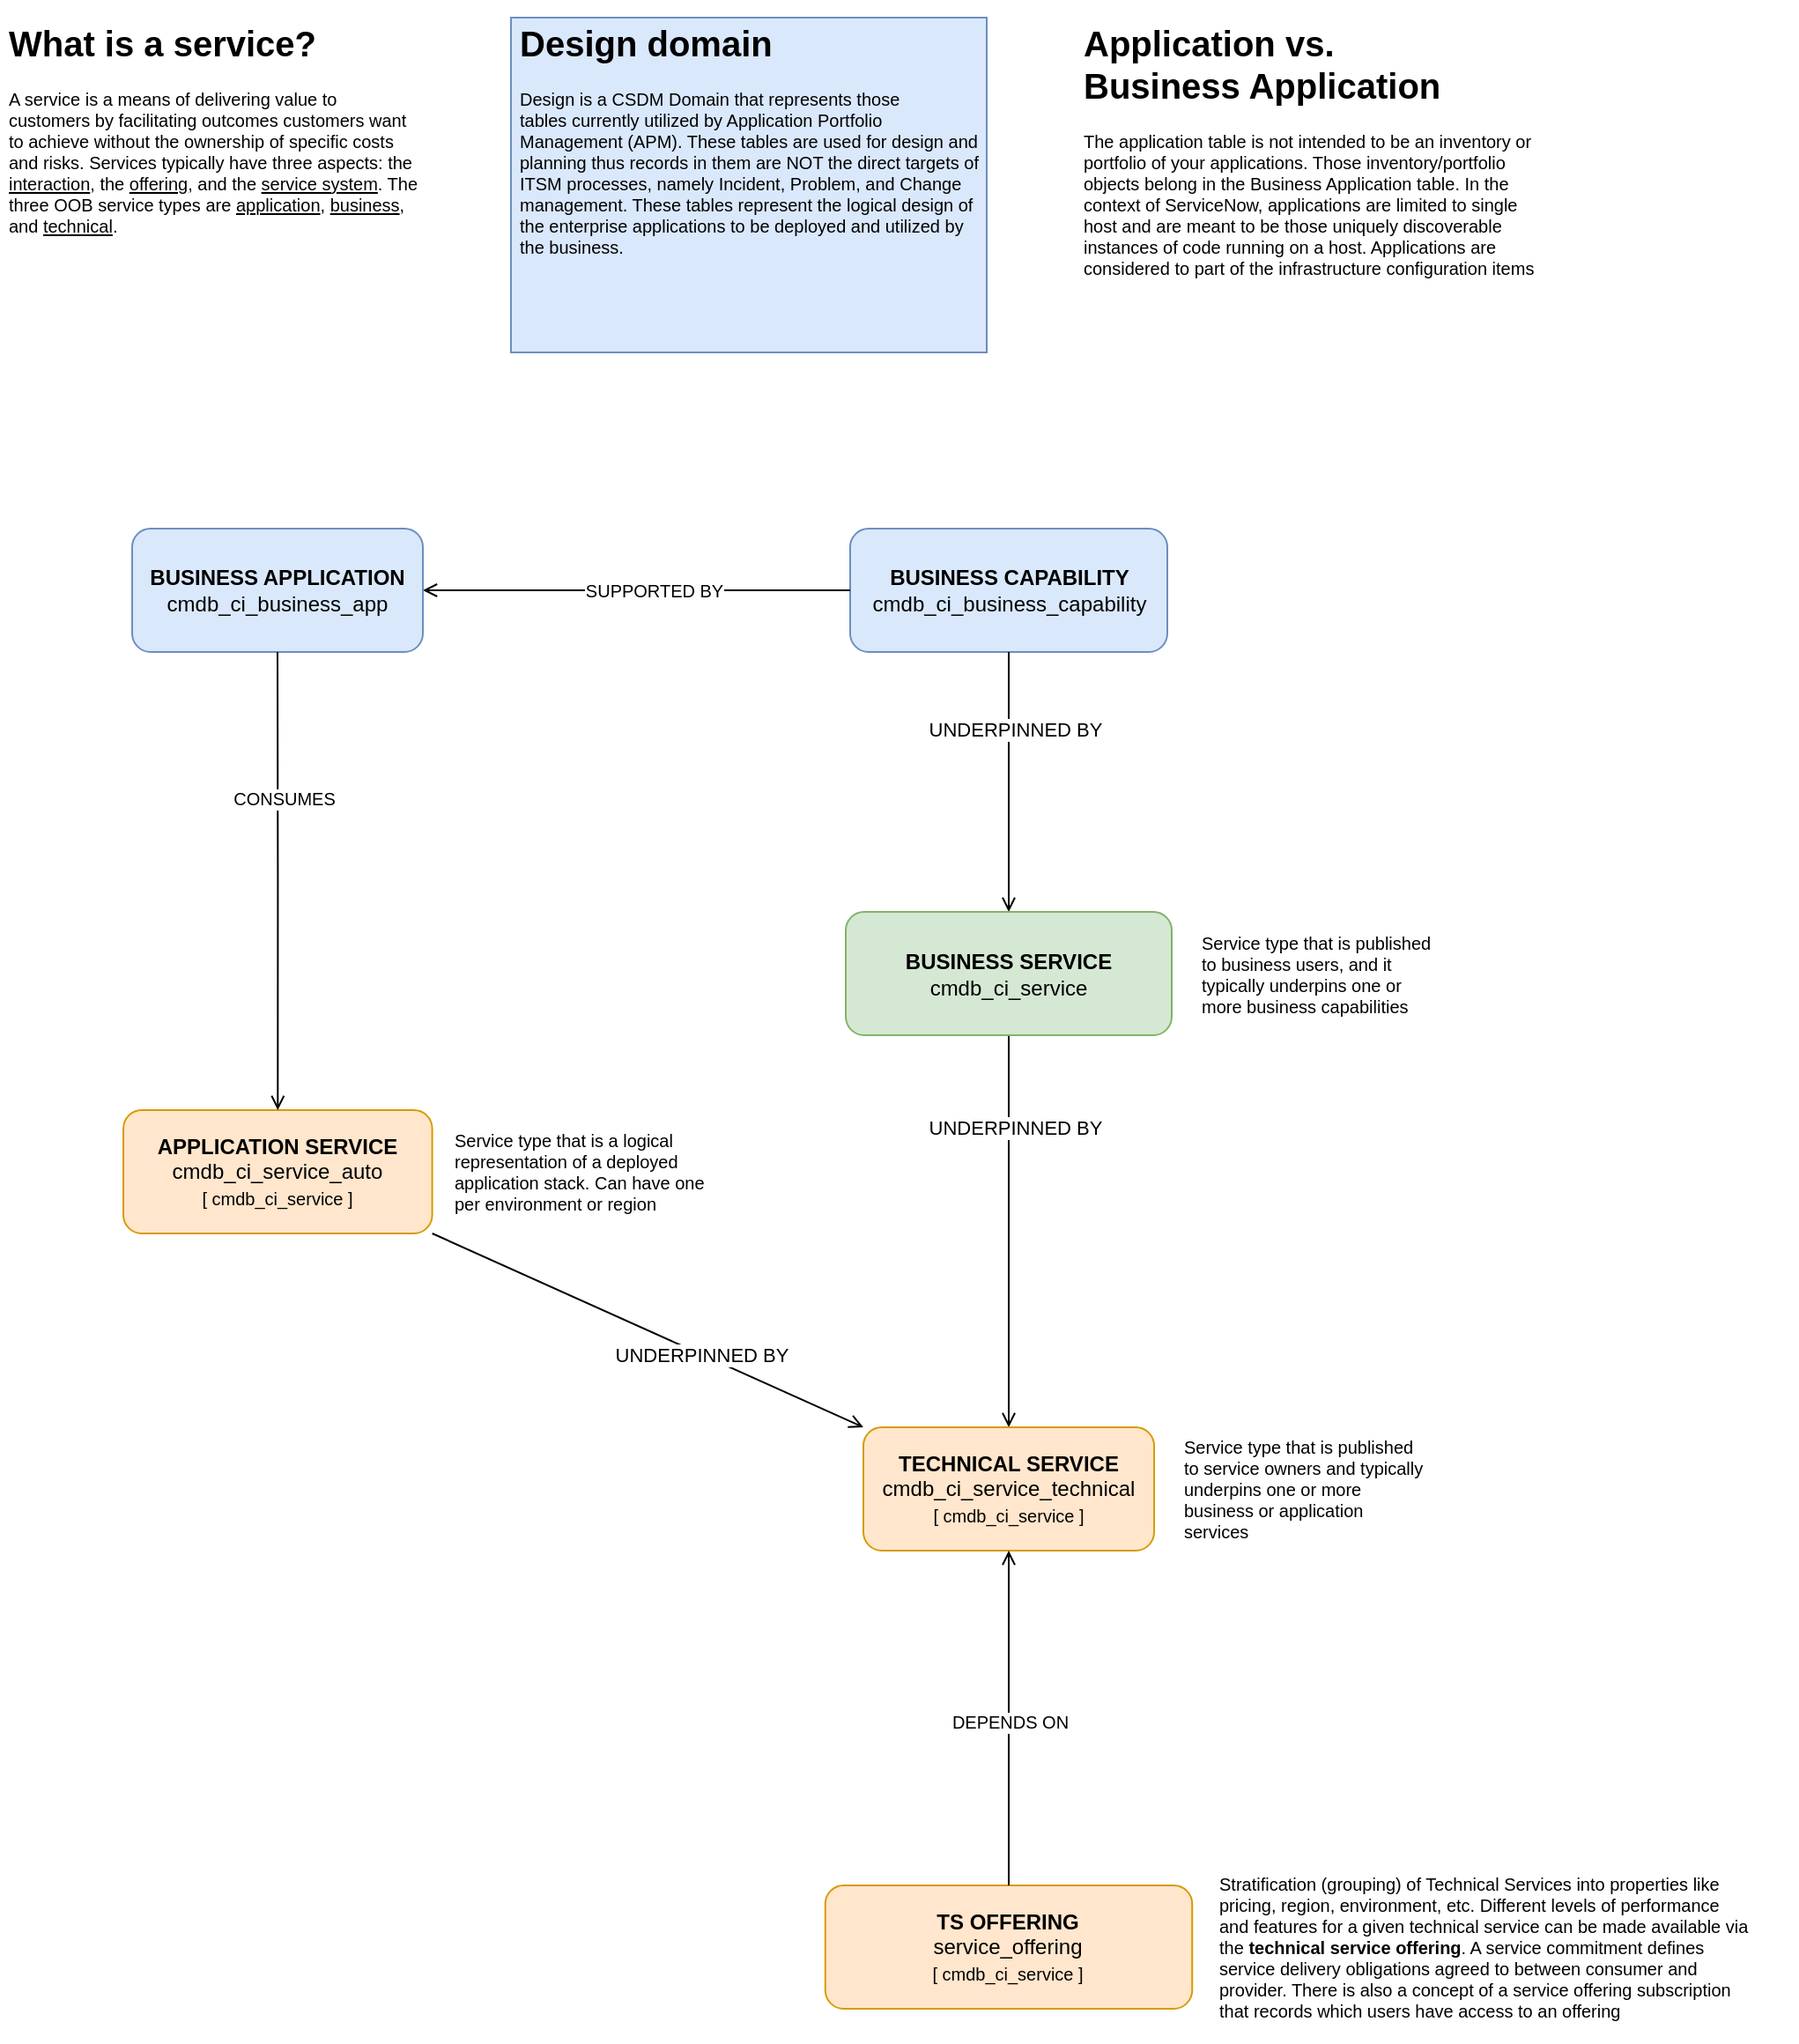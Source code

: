 <mxfile version="14.6.1" type="github">
  <diagram id="hkUKVAphAMezJ2__QRPF" name="Page-1">
    <mxGraphModel dx="1235" dy="953" grid="1" gridSize="10" guides="1" tooltips="1" connect="1" arrows="1" fold="1" page="1" pageScale="1" pageWidth="850" pageHeight="1100" math="0" shadow="0">
      <root>
        <mxCell id="0" />
        <mxCell id="1" parent="0" />
        <mxCell id="PPyIZ7dVhFgzQ_1O-O67-7" style="edgeStyle=orthogonalEdgeStyle;rounded=0;orthogonalLoop=1;jettySize=auto;html=1;exitX=0.5;exitY=1;exitDx=0;exitDy=0;entryX=0.5;entryY=0;entryDx=0;entryDy=0;endArrow=open;endFill=0;startArrow=none;startFill=0;" edge="1" parent="1" source="PPyIZ7dVhFgzQ_1O-O67-1" target="PPyIZ7dVhFgzQ_1O-O67-6">
          <mxGeometry relative="1" as="geometry" />
        </mxCell>
        <mxCell id="PPyIZ7dVhFgzQ_1O-O67-8" value="&lt;div&gt;UNDERPINNED BY&lt;/div&gt;" style="edgeLabel;html=1;align=center;verticalAlign=middle;resizable=0;points=[];" vertex="1" connectable="0" parent="PPyIZ7dVhFgzQ_1O-O67-7">
          <mxGeometry x="-0.533" y="3" relative="1" as="geometry">
            <mxPoint as="offset" />
          </mxGeometry>
        </mxCell>
        <mxCell id="PPyIZ7dVhFgzQ_1O-O67-2" value="&lt;b&gt;BUSINESS CAPABILITY&lt;/b&gt;&lt;br&gt;cmdb_ci_business_capability" style="rounded=1;whiteSpace=wrap;html=1;fillColor=#dae8fc;strokeColor=#6c8ebf;" vertex="1" parent="1">
          <mxGeometry x="502.5" y="300" width="180" height="70" as="geometry" />
        </mxCell>
        <mxCell id="PPyIZ7dVhFgzQ_1O-O67-3" value="" style="endArrow=none;html=1;entryX=0.5;entryY=1;entryDx=0;entryDy=0;exitX=0.5;exitY=0;exitDx=0;exitDy=0;startArrow=open;startFill=0;" edge="1" parent="1" source="PPyIZ7dVhFgzQ_1O-O67-1" target="PPyIZ7dVhFgzQ_1O-O67-2">
          <mxGeometry width="50" height="50" relative="1" as="geometry">
            <mxPoint x="620" y="710" as="sourcePoint" />
            <mxPoint x="670" y="660" as="targetPoint" />
          </mxGeometry>
        </mxCell>
        <mxCell id="PPyIZ7dVhFgzQ_1O-O67-4" value="&lt;div&gt;UNDERPINNED BY &lt;br&gt;&lt;/div&gt;" style="edgeLabel;html=1;align=center;verticalAlign=middle;resizable=0;points=[];" vertex="1" connectable="0" parent="PPyIZ7dVhFgzQ_1O-O67-3">
          <mxGeometry x="0.4" y="-2" relative="1" as="geometry">
            <mxPoint x="1" as="offset" />
          </mxGeometry>
        </mxCell>
        <mxCell id="PPyIZ7dVhFgzQ_1O-O67-10" value="" style="endArrow=none;html=1;entryX=1;entryY=1;entryDx=0;entryDy=0;exitX=0;exitY=0;exitDx=0;exitDy=0;endFill=0;startArrow=open;startFill=0;" edge="1" parent="1" source="PPyIZ7dVhFgzQ_1O-O67-6" target="PPyIZ7dVhFgzQ_1O-O67-5">
          <mxGeometry width="50" height="50" relative="1" as="geometry">
            <mxPoint x="440" y="710" as="sourcePoint" />
            <mxPoint x="490" y="660" as="targetPoint" />
          </mxGeometry>
        </mxCell>
        <mxCell id="PPyIZ7dVhFgzQ_1O-O67-11" value="UNDERPINNED BY" style="edgeLabel;html=1;align=center;verticalAlign=middle;resizable=0;points=[];" vertex="1" connectable="0" parent="PPyIZ7dVhFgzQ_1O-O67-10">
          <mxGeometry x="-0.243" relative="1" as="geometry">
            <mxPoint as="offset" />
          </mxGeometry>
        </mxCell>
        <mxCell id="PPyIZ7dVhFgzQ_1O-O67-15" value="&lt;h1&gt;What is a service?&lt;br&gt;&lt;/h1&gt;&lt;p&gt;A service is a means of delivering value to customers by facilitating outcomes customers want to achieve without the ownership of specific costs and risks. Services typically have three aspects: the &lt;u&gt;interaction&lt;/u&gt;, the &lt;u&gt;offering&lt;/u&gt;, and the &lt;u&gt;service system&lt;/u&gt;. The three OOB service types are &lt;u&gt;application&lt;/u&gt;, &lt;u&gt;business&lt;/u&gt;, and &lt;u&gt;technical&lt;/u&gt;.&lt;/p&gt;" style="text;html=1;strokeColor=none;fillColor=none;spacing=5;spacingTop=-20;whiteSpace=wrap;overflow=hidden;rounded=0;fontSize=10;align=left;" vertex="1" parent="1">
          <mxGeometry x="20" y="10" width="240" height="130" as="geometry" />
        </mxCell>
        <mxCell id="PPyIZ7dVhFgzQ_1O-O67-21" style="edgeStyle=orthogonalEdgeStyle;rounded=0;orthogonalLoop=1;jettySize=auto;html=1;exitX=1;exitY=0.5;exitDx=0;exitDy=0;entryX=0;entryY=0.5;entryDx=0;entryDy=0;fontSize=10;endArrow=none;endFill=0;startArrow=open;startFill=0;" edge="1" parent="1" source="PPyIZ7dVhFgzQ_1O-O67-17" target="PPyIZ7dVhFgzQ_1O-O67-2">
          <mxGeometry relative="1" as="geometry" />
        </mxCell>
        <mxCell id="PPyIZ7dVhFgzQ_1O-O67-22" value="SUPPORTED BY" style="edgeLabel;html=1;align=center;verticalAlign=middle;resizable=0;points=[];fontSize=10;" vertex="1" connectable="0" parent="PPyIZ7dVhFgzQ_1O-O67-21">
          <mxGeometry x="0.356" y="-2" relative="1" as="geometry">
            <mxPoint x="-34" y="-2" as="offset" />
          </mxGeometry>
        </mxCell>
        <mxCell id="PPyIZ7dVhFgzQ_1O-O67-17" value="&lt;b&gt;BUSINESS APPLICATION&lt;/b&gt;&lt;br&gt;cmdb_ci_business_app" style="rounded=1;whiteSpace=wrap;html=1;fillColor=#dae8fc;strokeColor=#6c8ebf;" vertex="1" parent="1">
          <mxGeometry x="95" y="300" width="165" height="70" as="geometry" />
        </mxCell>
        <mxCell id="PPyIZ7dVhFgzQ_1O-O67-18" value="" style="group" vertex="1" connectable="0" parent="1">
          <mxGeometry x="90" y="630" width="330" height="70" as="geometry" />
        </mxCell>
        <mxCell id="PPyIZ7dVhFgzQ_1O-O67-5" value="&lt;div&gt;&lt;b&gt;APPLICATION SERVICE&lt;/b&gt;&lt;br&gt;cmdb_ci_service_auto&lt;br&gt;&lt;/div&gt;&lt;font style=&quot;font-size: 10px&quot;&gt;[ cmdb_ci_service ]&lt;/font&gt;" style="rounded=1;whiteSpace=wrap;html=1;fillColor=#ffe6cc;strokeColor=#d79b00;" vertex="1" parent="PPyIZ7dVhFgzQ_1O-O67-18">
          <mxGeometry width="175.312" height="70" as="geometry" />
        </mxCell>
        <mxCell id="PPyIZ7dVhFgzQ_1O-O67-13" value="Service type that is a logical representation of a deployed application stack. Can have one per environment or region" style="text;html=1;strokeColor=none;fillColor=none;align=left;verticalAlign=middle;whiteSpace=wrap;rounded=0;fontSize=10;" vertex="1" parent="PPyIZ7dVhFgzQ_1O-O67-18">
          <mxGeometry x="185.625" y="2.5" width="144.375" height="65" as="geometry" />
        </mxCell>
        <mxCell id="PPyIZ7dVhFgzQ_1O-O67-19" value="" style="group" vertex="1" connectable="0" parent="1">
          <mxGeometry x="510" y="810" width="320" height="70" as="geometry" />
        </mxCell>
        <mxCell id="PPyIZ7dVhFgzQ_1O-O67-6" value="&lt;b&gt;TECHNICAL SERVICE&lt;/b&gt;&lt;br&gt;cmdb_ci_service_technical&lt;br&gt;&lt;font style=&quot;font-size: 10px&quot;&gt;[ cmdb_ci_service ]&lt;/font&gt;" style="rounded=1;whiteSpace=wrap;html=1;fillColor=#ffe6cc;strokeColor=#d79b00;" vertex="1" parent="PPyIZ7dVhFgzQ_1O-O67-19">
          <mxGeometry width="165" height="70" as="geometry" />
        </mxCell>
        <mxCell id="PPyIZ7dVhFgzQ_1O-O67-14" value="Service type that is published to service owners and typically underpins one or more business or application services" style="text;html=1;strokeColor=none;fillColor=none;align=left;verticalAlign=middle;whiteSpace=wrap;rounded=0;fontSize=10;" vertex="1" parent="PPyIZ7dVhFgzQ_1O-O67-19">
          <mxGeometry x="180" y="2.5" width="140" height="65" as="geometry" />
        </mxCell>
        <mxCell id="PPyIZ7dVhFgzQ_1O-O67-16" style="edgeStyle=orthogonalEdgeStyle;rounded=0;orthogonalLoop=1;jettySize=auto;html=1;exitX=0.5;exitY=1;exitDx=0;exitDy=0;fontSize=10;endArrow=none;endFill=0;" edge="1" parent="PPyIZ7dVhFgzQ_1O-O67-19" source="PPyIZ7dVhFgzQ_1O-O67-6" target="PPyIZ7dVhFgzQ_1O-O67-6">
          <mxGeometry relative="1" as="geometry" />
        </mxCell>
        <mxCell id="PPyIZ7dVhFgzQ_1O-O67-20" value="" style="group" vertex="1" connectable="0" parent="1">
          <mxGeometry x="500" y="517.5" width="340" height="70" as="geometry" />
        </mxCell>
        <mxCell id="PPyIZ7dVhFgzQ_1O-O67-1" value="&lt;b&gt;BUSINESS SERVICE&lt;/b&gt;&lt;br&gt;cmdb_ci_service" style="rounded=1;whiteSpace=wrap;html=1;fillColor=#d5e8d4;strokeColor=#82b366;" vertex="1" parent="PPyIZ7dVhFgzQ_1O-O67-20">
          <mxGeometry width="185" height="70" as="geometry" />
        </mxCell>
        <mxCell id="PPyIZ7dVhFgzQ_1O-O67-12" value="Service type that is published to business users, and it typically underpins one or more business capabilities" style="text;html=1;strokeColor=none;fillColor=none;align=left;verticalAlign=middle;whiteSpace=wrap;rounded=0;fontSize=10;" vertex="1" parent="PPyIZ7dVhFgzQ_1O-O67-20">
          <mxGeometry x="200" y="2.5" width="140" height="65" as="geometry" />
        </mxCell>
        <mxCell id="PPyIZ7dVhFgzQ_1O-O67-23" value="&lt;h1&gt;Design domain&lt;/h1&gt;&lt;p&gt;Design is a CSDM Domain that represents those&lt;br&gt;tables currently utilized by Application Portfolio Management (APM). These tables are used for design and planning thus records in them are NOT the direct targets of ITSM processes, namely Incident, Problem, and Change management. These tables represent the logical design of the enterprise applications to be deployed and utilized by the business.&lt;/p&gt;" style="text;html=1;strokeColor=#6c8ebf;fillColor=#dae8fc;spacing=5;spacingTop=-20;whiteSpace=wrap;overflow=hidden;rounded=0;fontSize=10;align=left;" vertex="1" parent="1">
          <mxGeometry x="310" y="10" width="270" height="190" as="geometry" />
        </mxCell>
        <mxCell id="PPyIZ7dVhFgzQ_1O-O67-25" style="edgeStyle=orthogonalEdgeStyle;rounded=0;orthogonalLoop=1;jettySize=auto;html=1;exitX=0.5;exitY=0;exitDx=0;exitDy=0;entryX=0.5;entryY=1;entryDx=0;entryDy=0;fontSize=10;startArrow=open;startFill=0;endArrow=none;endFill=0;" edge="1" parent="1" source="PPyIZ7dVhFgzQ_1O-O67-5" target="PPyIZ7dVhFgzQ_1O-O67-17">
          <mxGeometry relative="1" as="geometry" />
        </mxCell>
        <mxCell id="PPyIZ7dVhFgzQ_1O-O67-26" value="CONSUMES" style="edgeLabel;html=1;align=center;verticalAlign=middle;resizable=0;points=[];fontSize=10;fontStyle=0" vertex="1" connectable="0" parent="PPyIZ7dVhFgzQ_1O-O67-25">
          <mxGeometry x="0.362" y="-2" relative="1" as="geometry">
            <mxPoint x="1" as="offset" />
          </mxGeometry>
        </mxCell>
        <mxCell id="PPyIZ7dVhFgzQ_1O-O67-27" value="&lt;h1&gt;Application vs.&lt;br&gt;Business Application&lt;/h1&gt;&lt;p&gt;The application table is not intended to be an inventory or portfolio of your applications. Those inventory/portfolio objects belong in the Business Application table. In the context of ServiceNow, applications are limited to single host and are meant to be those uniquely discoverable instances of code running on a host. Applications are considered to part of the infrastructure configuration items&lt;br&gt;&lt;/p&gt;" style="text;html=1;spacing=5;spacingTop=-20;whiteSpace=wrap;overflow=hidden;rounded=0;fontSize=10;align=left;" vertex="1" parent="1">
          <mxGeometry x="630" y="10" width="270" height="190" as="geometry" />
        </mxCell>
        <mxCell id="PPyIZ7dVhFgzQ_1O-O67-28" value="" style="group" vertex="1" connectable="0" parent="1">
          <mxGeometry x="510" y="1070" width="530" height="70" as="geometry" />
        </mxCell>
        <mxCell id="PPyIZ7dVhFgzQ_1O-O67-29" value="&lt;b&gt;TS OFFERING&lt;/b&gt;&lt;br&gt;service_offering&lt;br&gt;&lt;font style=&quot;font-size: 10px&quot;&gt;[ cmdb_ci_service ]&lt;/font&gt;" style="rounded=1;whiteSpace=wrap;html=1;fillColor=#ffe6cc;strokeColor=#d79b00;" vertex="1" parent="PPyIZ7dVhFgzQ_1O-O67-28">
          <mxGeometry x="-21.61" width="208.214" height="70" as="geometry" />
        </mxCell>
        <mxCell id="PPyIZ7dVhFgzQ_1O-O67-30" value="Stratification (grouping) of Technical Services into properties like pricing, region, environment, etc. Different levels of performance and features for a given technical service can be made available via the &lt;b&gt;technical service offering&lt;/b&gt;. A service commitment defines service delivery obligations agreed to between consumer and provider. There is also a concept of a service offering subscription that records which users have access to an offering" style="text;html=1;strokeColor=none;fillColor=none;align=left;verticalAlign=middle;whiteSpace=wrap;rounded=0;fontSize=10;" vertex="1" parent="PPyIZ7dVhFgzQ_1O-O67-28">
          <mxGeometry x="200.003" y="-18.75" width="302.857" height="107.5" as="geometry" />
        </mxCell>
        <mxCell id="PPyIZ7dVhFgzQ_1O-O67-31" style="edgeStyle=orthogonalEdgeStyle;rounded=0;orthogonalLoop=1;jettySize=auto;html=1;exitX=0.5;exitY=1;exitDx=0;exitDy=0;fontSize=10;endArrow=none;endFill=0;" edge="1" parent="PPyIZ7dVhFgzQ_1O-O67-28" source="PPyIZ7dVhFgzQ_1O-O67-29" target="PPyIZ7dVhFgzQ_1O-O67-29">
          <mxGeometry relative="1" as="geometry" />
        </mxCell>
        <mxCell id="PPyIZ7dVhFgzQ_1O-O67-38" style="edgeStyle=orthogonalEdgeStyle;rounded=0;orthogonalLoop=1;jettySize=auto;html=1;exitX=0.5;exitY=1;exitDx=0;exitDy=0;entryX=0.5;entryY=0;entryDx=0;entryDy=0;fontSize=10;startArrow=open;startFill=0;endArrow=none;endFill=0;" edge="1" parent="1" source="PPyIZ7dVhFgzQ_1O-O67-6" target="PPyIZ7dVhFgzQ_1O-O67-29">
          <mxGeometry relative="1" as="geometry" />
        </mxCell>
        <mxCell id="PPyIZ7dVhFgzQ_1O-O67-39" value="DEPENDS ON" style="edgeLabel;html=1;align=center;verticalAlign=middle;resizable=0;points=[];fontSize=10;" vertex="1" connectable="0" parent="PPyIZ7dVhFgzQ_1O-O67-38">
          <mxGeometry x="0.021" relative="1" as="geometry">
            <mxPoint as="offset" />
          </mxGeometry>
        </mxCell>
      </root>
    </mxGraphModel>
  </diagram>
</mxfile>
